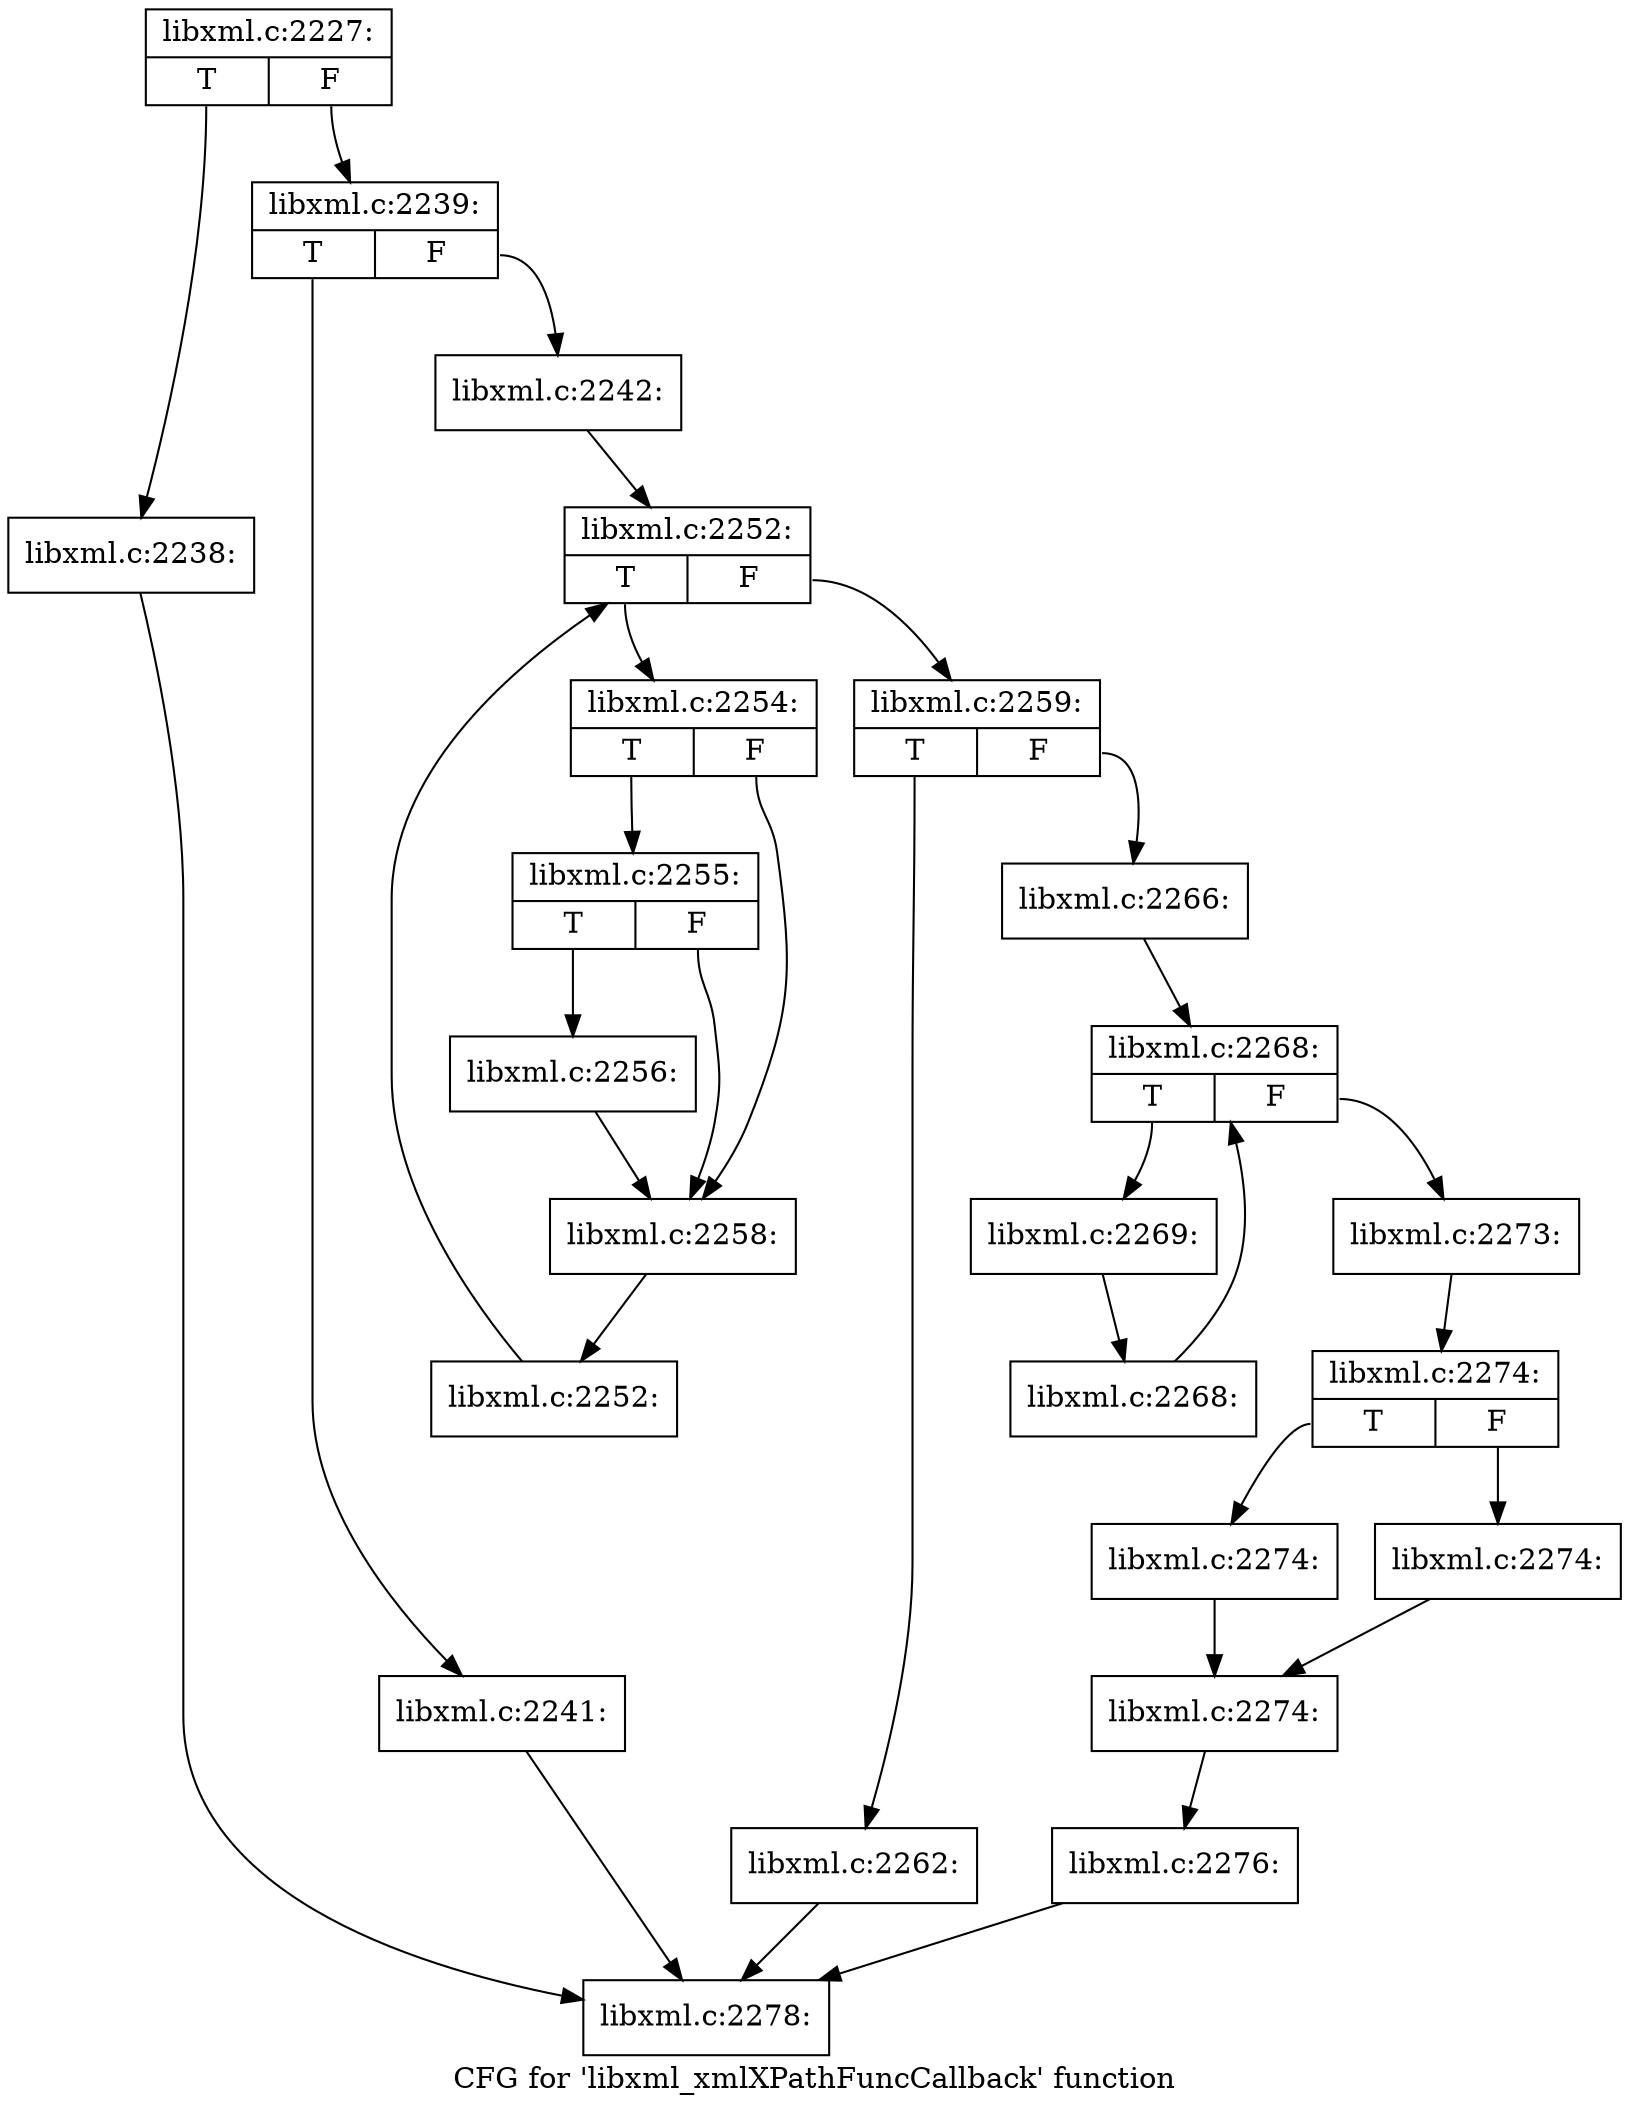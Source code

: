 digraph "CFG for 'libxml_xmlXPathFuncCallback' function" {
	label="CFG for 'libxml_xmlXPathFuncCallback' function";

	Node0x52b9a20 [shape=record,label="{libxml.c:2227:|{<s0>T|<s1>F}}"];
	Node0x52b9a20:s0 -> Node0x54baa60;
	Node0x52b9a20:s1 -> Node0x54baab0;
	Node0x54baa60 [shape=record,label="{libxml.c:2238:}"];
	Node0x54baa60 -> Node0x54b8770;
	Node0x54baab0 [shape=record,label="{libxml.c:2239:|{<s0>T|<s1>F}}"];
	Node0x54baab0:s0 -> Node0x54bb130;
	Node0x54baab0:s1 -> Node0x54bb180;
	Node0x54bb130 [shape=record,label="{libxml.c:2241:}"];
	Node0x54bb130 -> Node0x54b8770;
	Node0x54bb180 [shape=record,label="{libxml.c:2242:}"];
	Node0x54bb180 -> Node0x54bbbe0;
	Node0x54bbbe0 [shape=record,label="{libxml.c:2252:|{<s0>T|<s1>F}}"];
	Node0x54bbbe0:s0 -> Node0x54bbec0;
	Node0x54bbbe0:s1 -> Node0x54bba40;
	Node0x54bbec0 [shape=record,label="{libxml.c:2254:|{<s0>T|<s1>F}}"];
	Node0x54bbec0:s0 -> Node0x54bc300;
	Node0x54bbec0:s1 -> Node0x54bc2b0;
	Node0x54bc300 [shape=record,label="{libxml.c:2255:|{<s0>T|<s1>F}}"];
	Node0x54bc300:s0 -> Node0x54bc260;
	Node0x54bc300:s1 -> Node0x54bc2b0;
	Node0x54bc260 [shape=record,label="{libxml.c:2256:}"];
	Node0x54bc260 -> Node0x54bc2b0;
	Node0x54bc2b0 [shape=record,label="{libxml.c:2258:}"];
	Node0x54bc2b0 -> Node0x54bbe30;
	Node0x54bbe30 [shape=record,label="{libxml.c:2252:}"];
	Node0x54bbe30 -> Node0x54bbbe0;
	Node0x54bba40 [shape=record,label="{libxml.c:2259:|{<s0>T|<s1>F}}"];
	Node0x54bba40:s0 -> Node0x54bd8b0;
	Node0x54bba40:s1 -> Node0x54bd900;
	Node0x54bd8b0 [shape=record,label="{libxml.c:2262:}"];
	Node0x54bd8b0 -> Node0x54b8770;
	Node0x54bd900 [shape=record,label="{libxml.c:2266:}"];
	Node0x54bd900 -> Node0x54bf0f0;
	Node0x54bf0f0 [shape=record,label="{libxml.c:2268:|{<s0>T|<s1>F}}"];
	Node0x54bf0f0:s0 -> Node0x54bf510;
	Node0x54bf0f0:s1 -> Node0x54bedc0;
	Node0x54bf510 [shape=record,label="{libxml.c:2269:}"];
	Node0x54bf510 -> Node0x54bf4c0;
	Node0x54bf4c0 [shape=record,label="{libxml.c:2268:}"];
	Node0x54bf4c0 -> Node0x54bf0f0;
	Node0x54bedc0 [shape=record,label="{libxml.c:2273:}"];
	Node0x54bedc0 -> Node0x54c0770;
	Node0x54c0770 [shape=record,label="{libxml.c:2274:|{<s0>T|<s1>F}}"];
	Node0x54c0770:s0 -> Node0x54c0920;
	Node0x54c0770:s1 -> Node0x54c09c0;
	Node0x54c0920 [shape=record,label="{libxml.c:2274:}"];
	Node0x54c0920 -> Node0x54c0970;
	Node0x54c09c0 [shape=record,label="{libxml.c:2274:}"];
	Node0x54c09c0 -> Node0x54c0970;
	Node0x54c0970 [shape=record,label="{libxml.c:2274:}"];
	Node0x54c0970 -> Node0x54bfa50;
	Node0x54bfa50 [shape=record,label="{libxml.c:2276:}"];
	Node0x54bfa50 -> Node0x54b8770;
	Node0x54b8770 [shape=record,label="{libxml.c:2278:}"];
}
